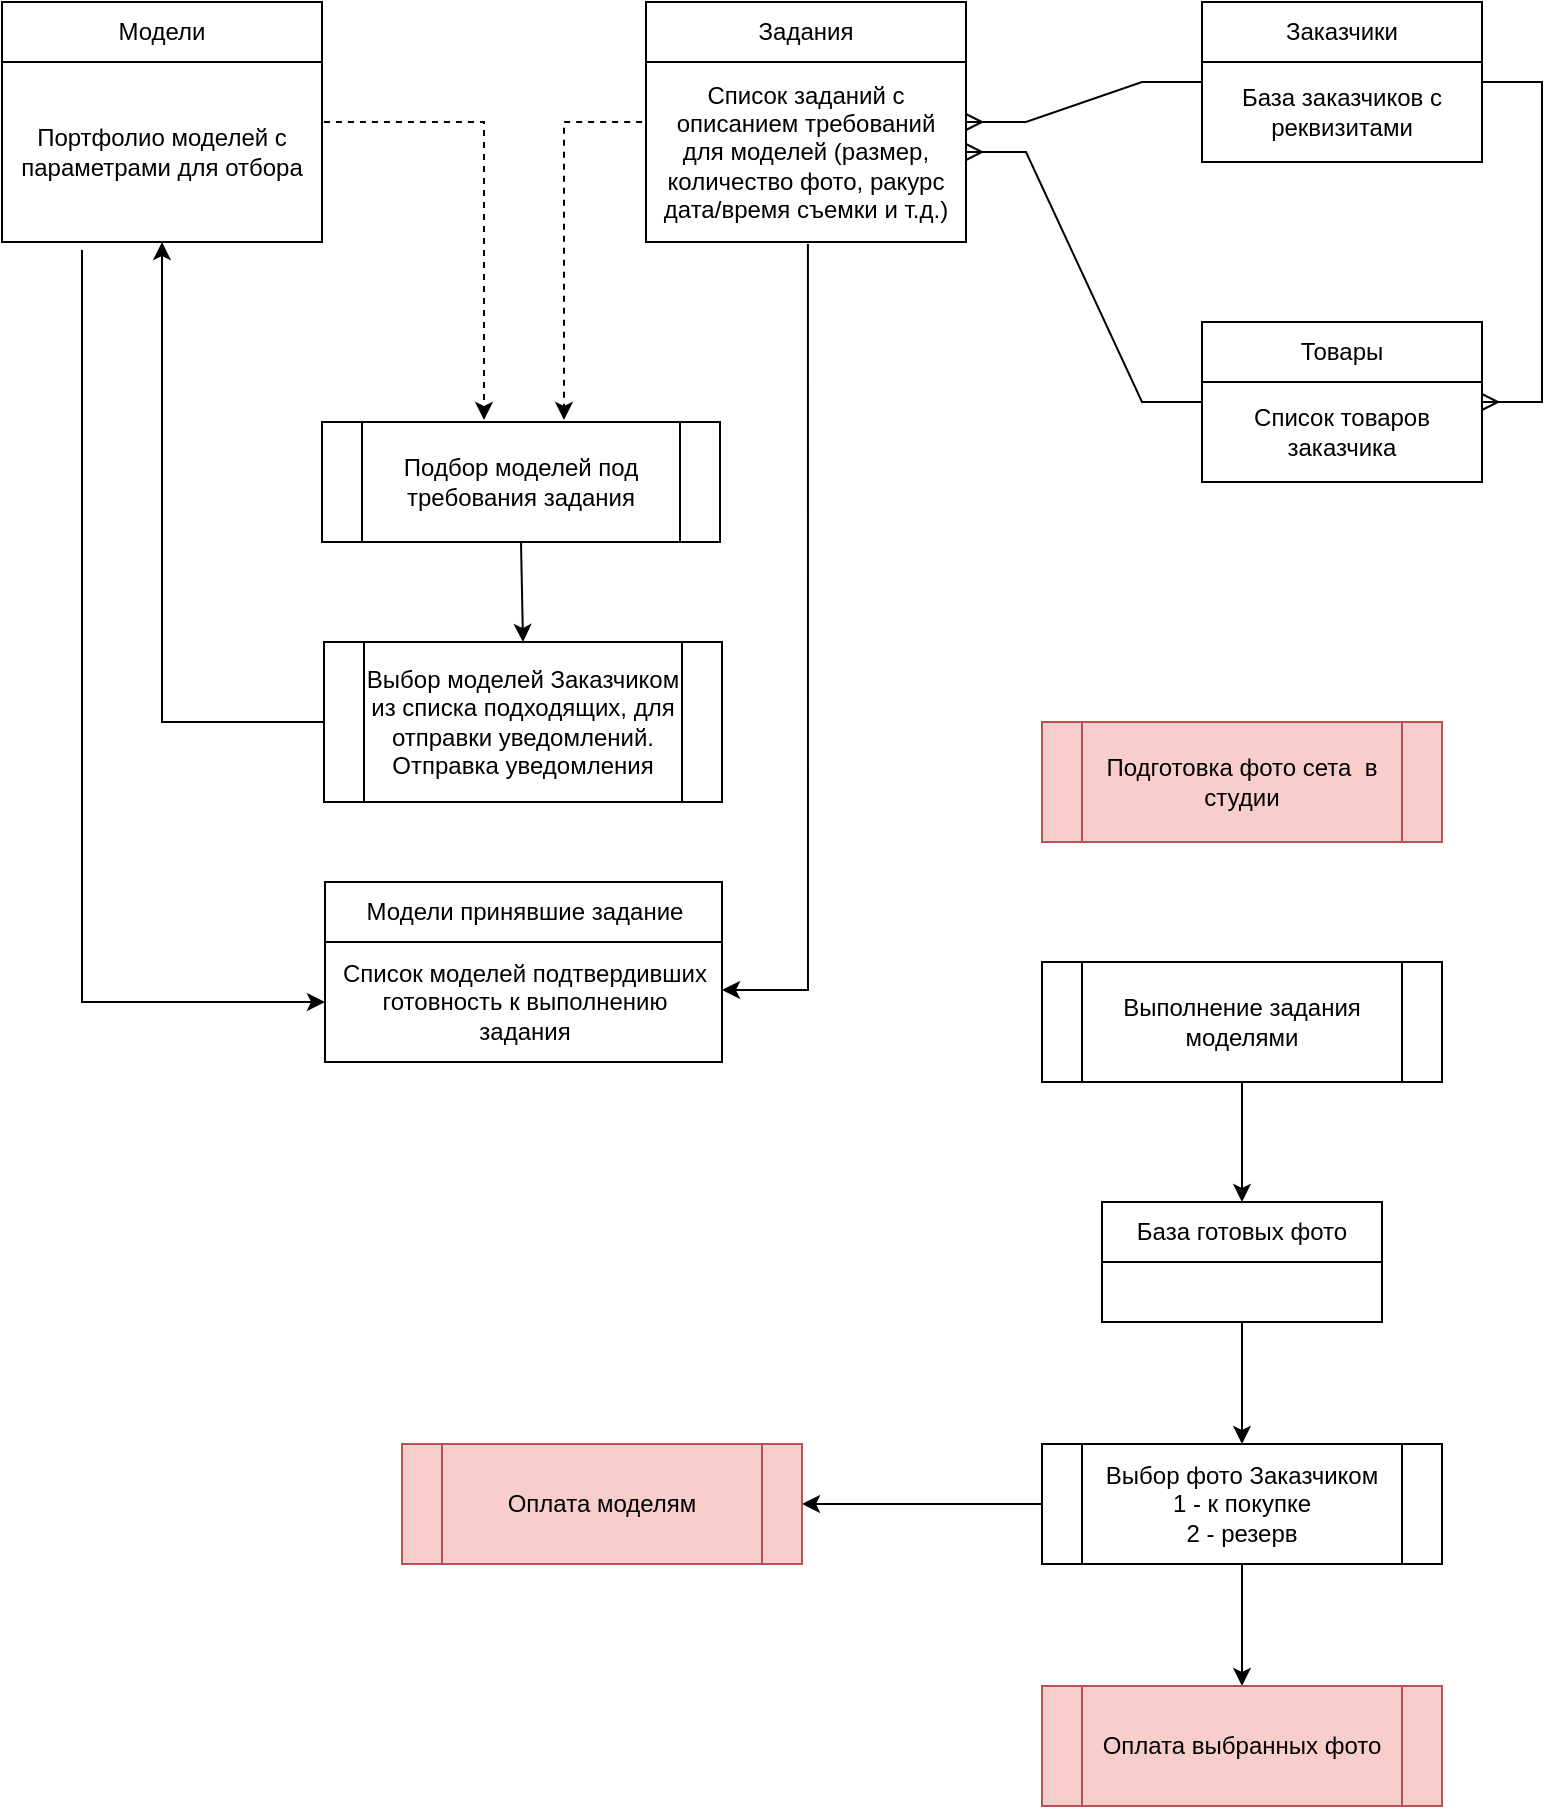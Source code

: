 <mxfile version="20.6.0" type="github">
  <diagram id="a_PgXmMSXtHdBStqghnv" name="Страница 1">
    <mxGraphModel dx="1422" dy="794" grid="1" gridSize="10" guides="1" tooltips="1" connect="1" arrows="1" fold="1" page="1" pageScale="1" pageWidth="827" pageHeight="1169" math="0" shadow="0">
      <root>
        <mxCell id="0" />
        <mxCell id="1" parent="0" />
        <mxCell id="09VPXMnP9u9BkVV4Bavc-5" value="Модели" style="swimlane;fontStyle=0;childLayout=stackLayout;horizontal=1;startSize=30;horizontalStack=0;resizeParent=1;resizeParentMax=0;resizeLast=0;collapsible=1;marginBottom=0;whiteSpace=wrap;html=1;" vertex="1" parent="1">
          <mxGeometry x="40" y="40" width="160" height="120" as="geometry" />
        </mxCell>
        <mxCell id="09VPXMnP9u9BkVV4Bavc-6" value="Портфолио моделей с параметрами для отбора" style="text;strokeColor=none;fillColor=none;align=center;verticalAlign=middle;spacingLeft=4;spacingRight=4;overflow=hidden;points=[[0,0.5],[1,0.5]];portConstraint=eastwest;rotatable=0;whiteSpace=wrap;html=1;" vertex="1" parent="09VPXMnP9u9BkVV4Bavc-5">
          <mxGeometry y="30" width="160" height="90" as="geometry" />
        </mxCell>
        <mxCell id="09VPXMnP9u9BkVV4Bavc-9" value="Заказчики" style="swimlane;fontStyle=0;childLayout=stackLayout;horizontal=1;startSize=30;horizontalStack=0;resizeParent=1;resizeParentMax=0;resizeLast=0;collapsible=1;marginBottom=0;whiteSpace=wrap;html=1;" vertex="1" parent="1">
          <mxGeometry x="640" y="40" width="140" height="80" as="geometry" />
        </mxCell>
        <mxCell id="09VPXMnP9u9BkVV4Bavc-10" value="База заказчиков с реквизитами" style="text;strokeColor=none;fillColor=none;align=center;verticalAlign=middle;spacingLeft=4;spacingRight=4;overflow=hidden;points=[[0,0.5],[1,0.5]];portConstraint=eastwest;rotatable=0;whiteSpace=wrap;html=1;" vertex="1" parent="09VPXMnP9u9BkVV4Bavc-9">
          <mxGeometry y="30" width="140" height="50" as="geometry" />
        </mxCell>
        <mxCell id="09VPXMnP9u9BkVV4Bavc-13" value="Товары" style="swimlane;fontStyle=0;childLayout=stackLayout;horizontal=1;startSize=30;horizontalStack=0;resizeParent=1;resizeParentMax=0;resizeLast=0;collapsible=1;marginBottom=0;whiteSpace=wrap;html=1;" vertex="1" parent="1">
          <mxGeometry x="640" y="200" width="140" height="80" as="geometry" />
        </mxCell>
        <mxCell id="09VPXMnP9u9BkVV4Bavc-16" value="Список товаров заказчика" style="text;strokeColor=none;fillColor=none;align=center;verticalAlign=middle;spacingLeft=4;spacingRight=4;overflow=hidden;points=[[0,0.5],[1,0.5]];portConstraint=eastwest;rotatable=0;whiteSpace=wrap;html=1;" vertex="1" parent="09VPXMnP9u9BkVV4Bavc-13">
          <mxGeometry y="30" width="140" height="50" as="geometry" />
        </mxCell>
        <mxCell id="09VPXMnP9u9BkVV4Bavc-17" value="" style="edgeStyle=entityRelationEdgeStyle;fontSize=12;html=1;endArrow=ERmany;rounded=0;" edge="1" parent="1" source="09VPXMnP9u9BkVV4Bavc-9" target="09VPXMnP9u9BkVV4Bavc-13">
          <mxGeometry width="100" height="100" relative="1" as="geometry">
            <mxPoint x="360" y="330" as="sourcePoint" />
            <mxPoint x="460" y="230" as="targetPoint" />
          </mxGeometry>
        </mxCell>
        <mxCell id="09VPXMnP9u9BkVV4Bavc-18" value="Задания" style="swimlane;fontStyle=0;childLayout=stackLayout;horizontal=1;startSize=30;horizontalStack=0;resizeParent=1;resizeParentMax=0;resizeLast=0;collapsible=1;marginBottom=0;whiteSpace=wrap;html=1;" vertex="1" parent="1">
          <mxGeometry x="362" y="40" width="160" height="120" as="geometry" />
        </mxCell>
        <mxCell id="09VPXMnP9u9BkVV4Bavc-19" value="Список заданий с описанием требований для моделей (размер, количество фото, ракурс дата/время съемки и т.д.)" style="text;strokeColor=none;fillColor=none;align=center;verticalAlign=middle;spacingLeft=4;spacingRight=4;overflow=hidden;points=[[0,0.5],[1,0.5]];portConstraint=eastwest;rotatable=0;whiteSpace=wrap;html=1;" vertex="1" parent="09VPXMnP9u9BkVV4Bavc-18">
          <mxGeometry y="30" width="160" height="90" as="geometry" />
        </mxCell>
        <mxCell id="09VPXMnP9u9BkVV4Bavc-22" value="" style="edgeStyle=entityRelationEdgeStyle;fontSize=12;html=1;endArrow=ERmany;rounded=0;" edge="1" parent="1" source="09VPXMnP9u9BkVV4Bavc-9" target="09VPXMnP9u9BkVV4Bavc-18">
          <mxGeometry width="100" height="100" relative="1" as="geometry">
            <mxPoint x="480" y="260" as="sourcePoint" />
            <mxPoint x="580" y="160" as="targetPoint" />
          </mxGeometry>
        </mxCell>
        <mxCell id="09VPXMnP9u9BkVV4Bavc-23" value="" style="edgeStyle=entityRelationEdgeStyle;fontSize=12;html=1;endArrow=ERmany;rounded=0;" edge="1" parent="1" source="09VPXMnP9u9BkVV4Bavc-13" target="09VPXMnP9u9BkVV4Bavc-19">
          <mxGeometry width="100" height="100" relative="1" as="geometry">
            <mxPoint x="480" y="260" as="sourcePoint" />
            <mxPoint x="580" y="160" as="targetPoint" />
          </mxGeometry>
        </mxCell>
        <mxCell id="09VPXMnP9u9BkVV4Bavc-25" style="edgeStyle=orthogonalEdgeStyle;rounded=0;orthogonalLoop=1;jettySize=auto;html=1;exitX=-0.012;exitY=0.333;exitDx=0;exitDy=0;dashed=1;exitPerimeter=0;entryX=0.608;entryY=-0.017;entryDx=0;entryDy=0;entryPerimeter=0;" edge="1" parent="1" source="09VPXMnP9u9BkVV4Bavc-19" target="09VPXMnP9u9BkVV4Bavc-24">
          <mxGeometry relative="1" as="geometry" />
        </mxCell>
        <mxCell id="09VPXMnP9u9BkVV4Bavc-26" style="edgeStyle=orthogonalEdgeStyle;rounded=0;orthogonalLoop=1;jettySize=auto;html=1;exitX=1.006;exitY=0.333;exitDx=0;exitDy=0;entryX=0.407;entryY=-0.017;entryDx=0;entryDy=0;entryPerimeter=0;dashed=1;exitPerimeter=0;" edge="1" parent="1" source="09VPXMnP9u9BkVV4Bavc-6" target="09VPXMnP9u9BkVV4Bavc-24">
          <mxGeometry relative="1" as="geometry" />
        </mxCell>
        <mxCell id="09VPXMnP9u9BkVV4Bavc-24" value="Подбор моделей под требования задания" style="shape=process;whiteSpace=wrap;html=1;backgroundOutline=1;" vertex="1" parent="1">
          <mxGeometry x="200" y="250" width="199" height="60" as="geometry" />
        </mxCell>
        <mxCell id="09VPXMnP9u9BkVV4Bavc-27" value="Выбор моделей Заказчиком из списка подходящих, для отправки уведомлений. Отправка уведомления" style="shape=process;whiteSpace=wrap;html=1;backgroundOutline=1;" vertex="1" parent="1">
          <mxGeometry x="201" y="360" width="199" height="80" as="geometry" />
        </mxCell>
        <mxCell id="09VPXMnP9u9BkVV4Bavc-29" value="" style="endArrow=classic;html=1;rounded=0;exitX=0.5;exitY=1;exitDx=0;exitDy=0;entryX=0.5;entryY=0;entryDx=0;entryDy=0;" edge="1" parent="1" source="09VPXMnP9u9BkVV4Bavc-24" target="09VPXMnP9u9BkVV4Bavc-27">
          <mxGeometry width="50" height="50" relative="1" as="geometry">
            <mxPoint x="510" y="430" as="sourcePoint" />
            <mxPoint x="560" y="380" as="targetPoint" />
          </mxGeometry>
        </mxCell>
        <mxCell id="09VPXMnP9u9BkVV4Bavc-31" value="" style="endArrow=classic;html=1;rounded=0;exitX=0;exitY=0.5;exitDx=0;exitDy=0;entryX=0.5;entryY=1;entryDx=0;entryDy=0;entryPerimeter=0;" edge="1" parent="1" source="09VPXMnP9u9BkVV4Bavc-27" target="09VPXMnP9u9BkVV4Bavc-6">
          <mxGeometry width="50" height="50" relative="1" as="geometry">
            <mxPoint x="510" y="410" as="sourcePoint" />
            <mxPoint x="560" y="360" as="targetPoint" />
            <Array as="points">
              <mxPoint x="120" y="400" />
            </Array>
          </mxGeometry>
        </mxCell>
        <mxCell id="09VPXMnP9u9BkVV4Bavc-36" value="Модели принявшие задание" style="swimlane;fontStyle=0;childLayout=stackLayout;horizontal=1;startSize=30;horizontalStack=0;resizeParent=1;resizeParentMax=0;resizeLast=0;collapsible=1;marginBottom=0;whiteSpace=wrap;html=1;" vertex="1" parent="1">
          <mxGeometry x="201.5" y="480" width="198.5" height="90" as="geometry" />
        </mxCell>
        <mxCell id="09VPXMnP9u9BkVV4Bavc-39" value="Список моделей подтвердивших готовность к выполнению задания" style="text;strokeColor=none;fillColor=none;align=center;verticalAlign=middle;spacingLeft=4;spacingRight=4;overflow=hidden;points=[[0,0.5],[1,0.5]];portConstraint=eastwest;rotatable=0;whiteSpace=wrap;html=1;" vertex="1" parent="09VPXMnP9u9BkVV4Bavc-36">
          <mxGeometry y="30" width="198.5" height="60" as="geometry" />
        </mxCell>
        <mxCell id="09VPXMnP9u9BkVV4Bavc-42" value="" style="endArrow=classic;html=1;rounded=0;exitX=0.25;exitY=1.044;exitDx=0;exitDy=0;exitPerimeter=0;entryX=0;entryY=0.5;entryDx=0;entryDy=0;" edge="1" parent="1" source="09VPXMnP9u9BkVV4Bavc-6" target="09VPXMnP9u9BkVV4Bavc-39">
          <mxGeometry width="50" height="50" relative="1" as="geometry">
            <mxPoint x="510" y="400" as="sourcePoint" />
            <mxPoint x="560" y="350" as="targetPoint" />
            <Array as="points">
              <mxPoint x="80" y="540" />
            </Array>
          </mxGeometry>
        </mxCell>
        <mxCell id="09VPXMnP9u9BkVV4Bavc-43" value="" style="endArrow=classic;html=1;rounded=0;exitX=0.506;exitY=1.011;exitDx=0;exitDy=0;exitPerimeter=0;" edge="1" parent="1" source="09VPXMnP9u9BkVV4Bavc-19">
          <mxGeometry width="50" height="50" relative="1" as="geometry">
            <mxPoint x="510" y="400" as="sourcePoint" />
            <mxPoint x="400" y="534" as="targetPoint" />
            <Array as="points">
              <mxPoint x="443" y="534" />
            </Array>
          </mxGeometry>
        </mxCell>
        <mxCell id="09VPXMnP9u9BkVV4Bavc-44" value="Подготовка фото сета&amp;nbsp; в студии" style="shape=process;whiteSpace=wrap;html=1;backgroundOutline=1;fillColor=#f8cecc;strokeColor=#b85450;" vertex="1" parent="1">
          <mxGeometry x="560" y="400" width="200" height="60" as="geometry" />
        </mxCell>
        <mxCell id="09VPXMnP9u9BkVV4Bavc-50" style="edgeStyle=orthogonalEdgeStyle;rounded=0;orthogonalLoop=1;jettySize=auto;html=1;" edge="1" parent="1" source="09VPXMnP9u9BkVV4Bavc-45" target="09VPXMnP9u9BkVV4Bavc-46">
          <mxGeometry relative="1" as="geometry" />
        </mxCell>
        <mxCell id="09VPXMnP9u9BkVV4Bavc-45" value="Выполнение задания моделями" style="shape=process;whiteSpace=wrap;html=1;backgroundOutline=1;" vertex="1" parent="1">
          <mxGeometry x="560" y="520" width="200" height="60" as="geometry" />
        </mxCell>
        <mxCell id="09VPXMnP9u9BkVV4Bavc-52" value="" style="edgeStyle=orthogonalEdgeStyle;rounded=0;orthogonalLoop=1;jettySize=auto;html=1;" edge="1" parent="1" source="09VPXMnP9u9BkVV4Bavc-46" target="09VPXMnP9u9BkVV4Bavc-51">
          <mxGeometry relative="1" as="geometry" />
        </mxCell>
        <mxCell id="09VPXMnP9u9BkVV4Bavc-46" value="База готовых фото" style="swimlane;fontStyle=0;childLayout=stackLayout;horizontal=1;startSize=30;horizontalStack=0;resizeParent=1;resizeParentMax=0;resizeLast=0;collapsible=1;marginBottom=0;whiteSpace=wrap;html=1;" vertex="1" parent="1">
          <mxGeometry x="590" y="640" width="140" height="60" as="geometry" />
        </mxCell>
        <mxCell id="09VPXMnP9u9BkVV4Bavc-56" value="" style="edgeStyle=orthogonalEdgeStyle;rounded=0;orthogonalLoop=1;jettySize=auto;html=1;" edge="1" parent="1" source="09VPXMnP9u9BkVV4Bavc-51" target="09VPXMnP9u9BkVV4Bavc-55">
          <mxGeometry relative="1" as="geometry" />
        </mxCell>
        <mxCell id="09VPXMnP9u9BkVV4Bavc-58" value="" style="edgeStyle=orthogonalEdgeStyle;rounded=0;orthogonalLoop=1;jettySize=auto;html=1;" edge="1" parent="1" source="09VPXMnP9u9BkVV4Bavc-51" target="09VPXMnP9u9BkVV4Bavc-57">
          <mxGeometry relative="1" as="geometry" />
        </mxCell>
        <mxCell id="09VPXMnP9u9BkVV4Bavc-51" value="Выбор фото Заказчиком&lt;br&gt;1 - к покупке&lt;br&gt;2 - резерв" style="shape=process;whiteSpace=wrap;html=1;backgroundOutline=1;fontStyle=0;startSize=30;" vertex="1" parent="1">
          <mxGeometry x="560" y="761" width="200" height="60" as="geometry" />
        </mxCell>
        <mxCell id="09VPXMnP9u9BkVV4Bavc-55" value="Оплата выбранных фото" style="shape=process;whiteSpace=wrap;html=1;backgroundOutline=1;fontStyle=0;startSize=30;fillColor=#f8cecc;strokeColor=#b85450;" vertex="1" parent="1">
          <mxGeometry x="560" y="882" width="200" height="60" as="geometry" />
        </mxCell>
        <mxCell id="09VPXMnP9u9BkVV4Bavc-57" value="Оплата моделям" style="shape=process;whiteSpace=wrap;html=1;backgroundOutline=1;fontStyle=0;startSize=30;fillColor=#f8cecc;strokeColor=#b85450;" vertex="1" parent="1">
          <mxGeometry x="240" y="761" width="200" height="60" as="geometry" />
        </mxCell>
      </root>
    </mxGraphModel>
  </diagram>
</mxfile>
